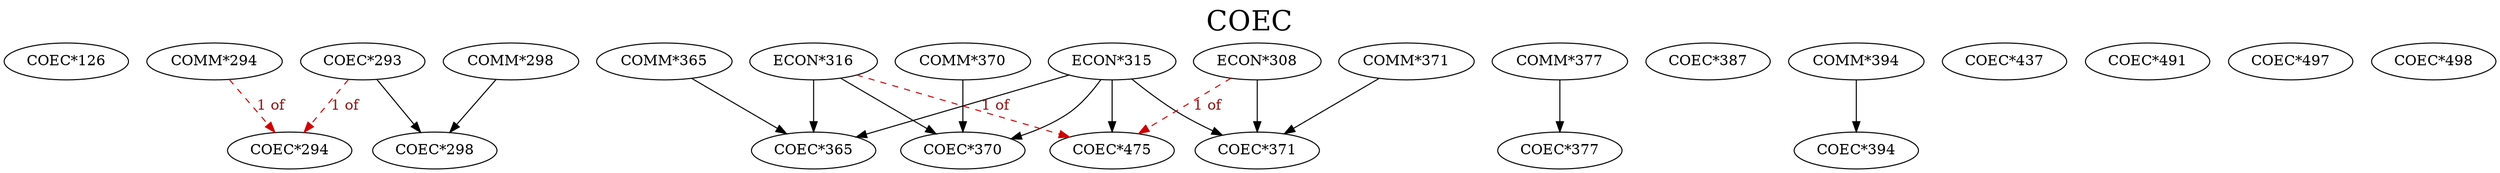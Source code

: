 digraph COEC {
labelloc = "t";
label = "COEC"
fontsize = 27;
"COEC*126"
"COEC*293"
"COEC*293" -> "COEC*294" [style=dashed] [label="1 of", fontcolor=firebrick4] [color=red3]
"COMM*294" -> "COEC*294" [style=dashed] [label="1 of", fontcolor=firebrick4] [color=red3]
"COEC*293" -> "COEC*298"
"COMM*298" -> "COEC*298"
"ECON*315" -> "COEC*365"
"ECON*316" -> "COEC*365"
"COMM*365" -> "COEC*365"
"ECON*315" -> "COEC*370"
"ECON*316" -> "COEC*370"
"COMM*370" -> "COEC*370"
"ECON*308" -> "COEC*371" [style=solid]
"ECON*315" -> "COEC*371"
"COMM*371" -> "COEC*371"
"COMM*377" -> "COEC*377" [style=solid]
"COEC*387"
"COMM*394" -> "COEC*394" [style=solid]
"COEC*437"
"ECON*315" -> "COEC*475" [style=solid]
"ECON*316" -> "COEC*475" [style=dashed] [label="1 of", fontcolor=firebrick4] [color=red3]
"ECON*308" -> "COEC*475" [style=dashed] [label="1 of", fontcolor=firebrick4] [color=red3]
"COEC*491"
"COEC*497"
"COEC*498"
}
